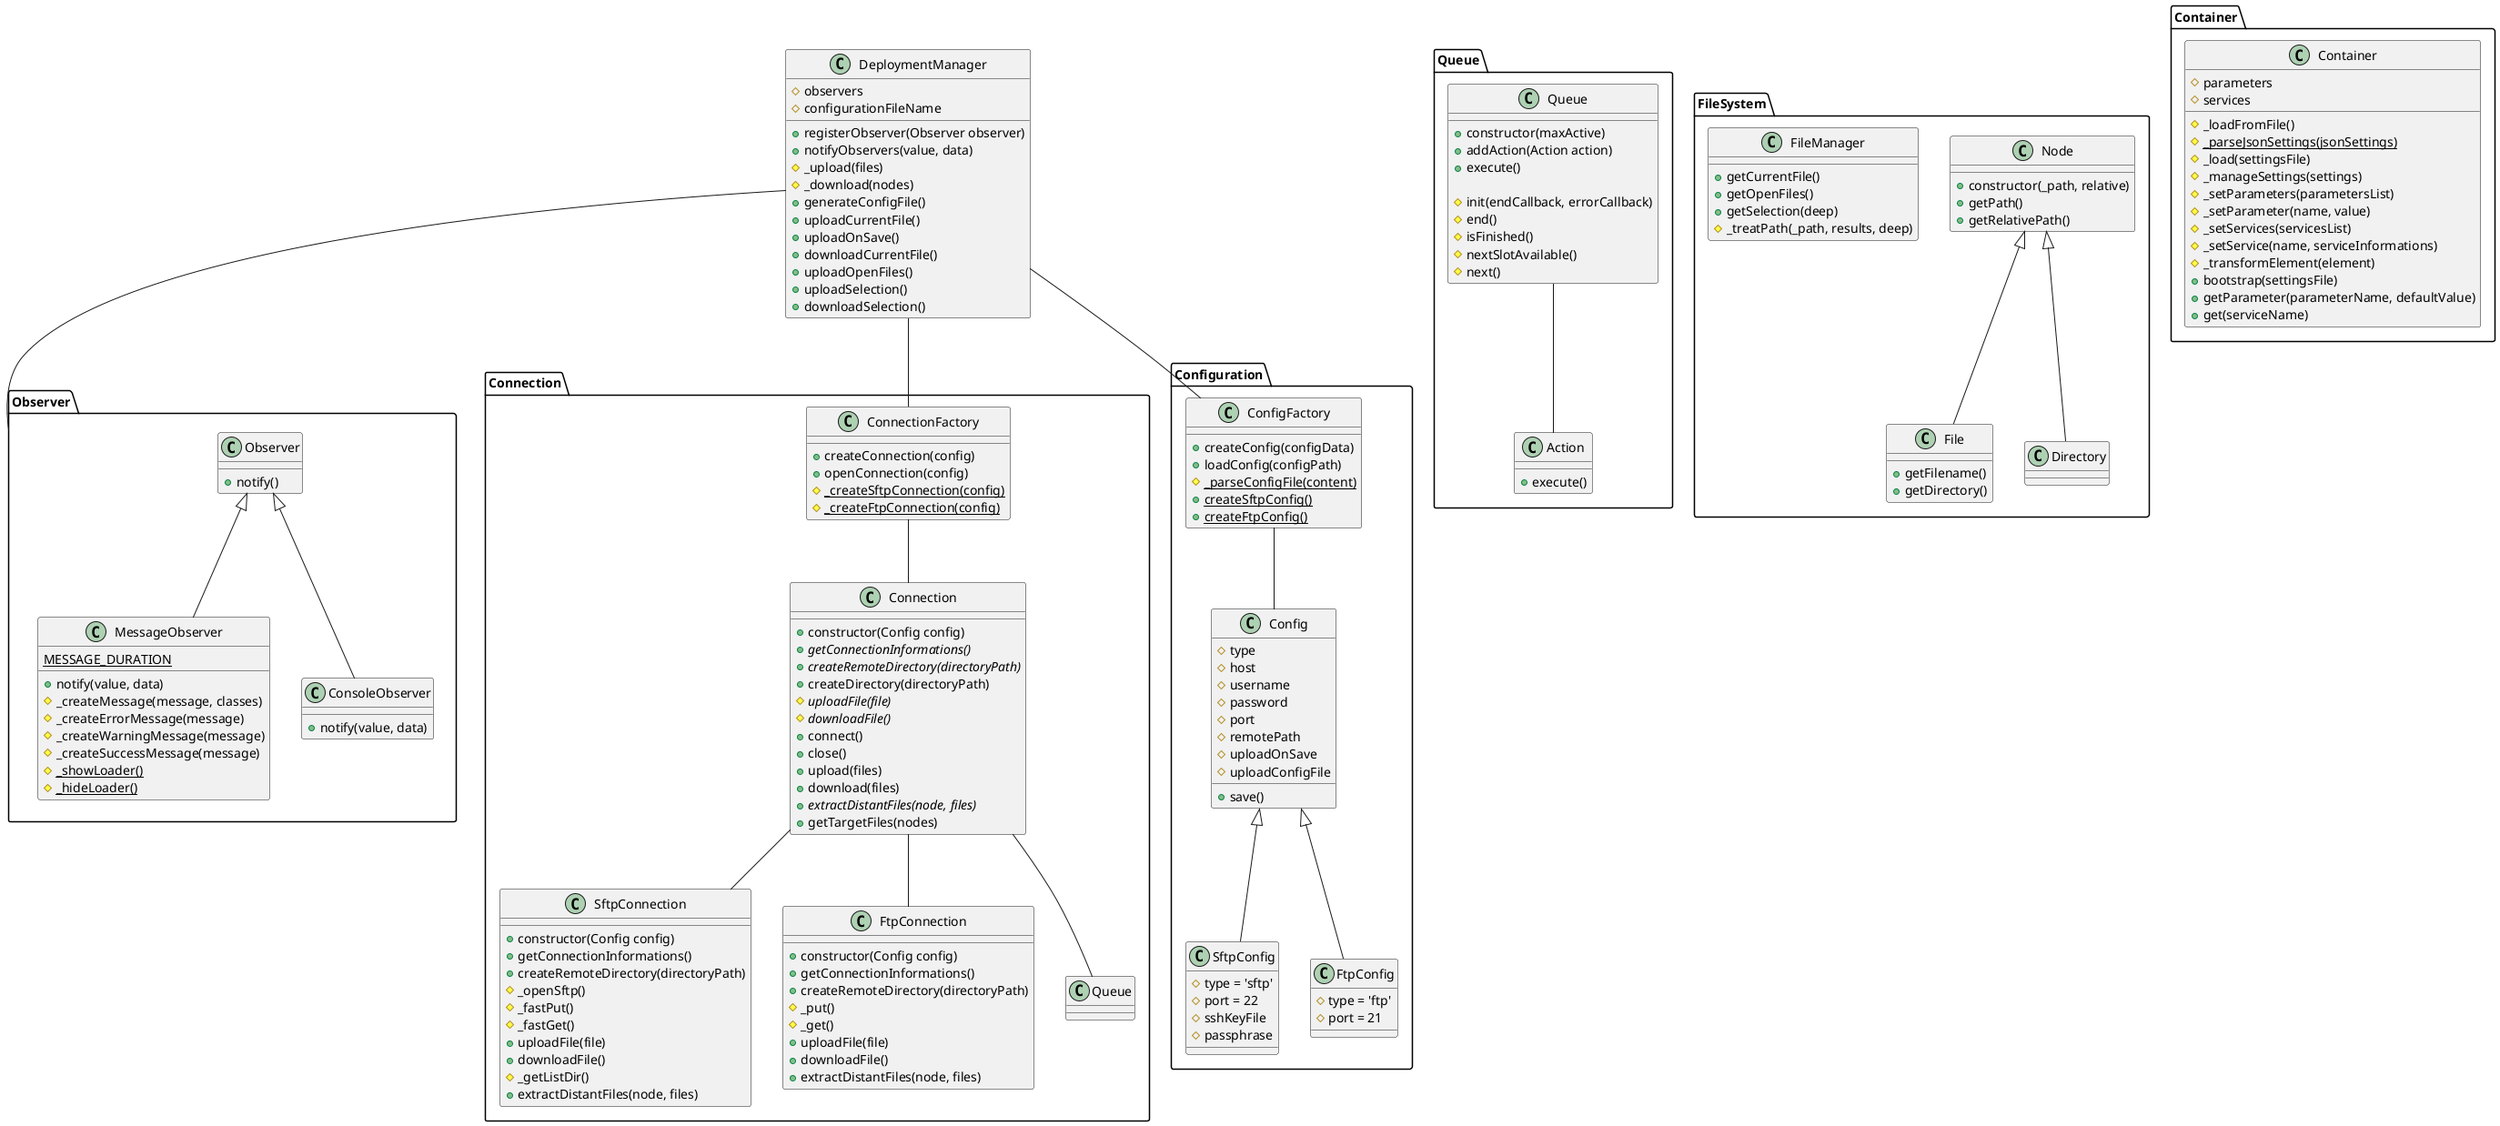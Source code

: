 @startuml

package Queue {
    class Queue {
        +constructor(maxActive)
        +addAction(Action action)
        +execute()

        #init(endCallback, errorCallback)
        #end()
        #isFinished()
        #nextSlotAvailable()
        #next()
    }
    class Action {
        +execute()
    }

    Queue -- Action
}

package Observer {
    class Observer {
        +notify()
    }

    class MessageObserver {
        {static} MESSAGE_DURATION

        +notify(value, data)
        #_createMessage(message, classes)
        #_createErrorMessage(message)
        #_createWarningMessage(message)
        #_createSuccessMessage(message)
        {static} #_showLoader()
        {static} #_hideLoader()
    }

    class ConsoleObserver {
        +notify(value, data)
    }

    Observer <|-- MessageObserver
    Observer <|-- ConsoleObserver
}

package FileSystem {
    class Node {
        +constructor(_path, relative)
        +getPath()
        +getRelativePath()
    }

    class File {
        +getFilename()
        +getDirectory()
    }

    class Directory {
    }

    class FileManager {
        +getCurrentFile()
        +getOpenFiles()
        +getSelection(deep)
        #_treatPath(_path, results, deep)
    }

    Node <|-- File
    Node <|-- Directory
}

package Connection {
    class Connection {
        +constructor(Config config)
        {abstract} +getConnectionInformations()
        {abstract} +createRemoteDirectory(directoryPath)
        +createDirectory(directoryPath)
        {abstract} #uploadFile(file)
        {abstract} #downloadFile()
        +connect()
        +close()
        +upload(files)
        +download(files)
        {abstract} +extractDistantFiles(node, files)
        +getTargetFiles(nodes)
    }

    class SftpConnection {
        +constructor(Config config)
        +getConnectionInformations()
        +createRemoteDirectory(directoryPath)
        #_openSftp()
        #_fastPut()
        #_fastGet()
        +uploadFile(file)
        +downloadFile()
        #_getListDir()
        +extractDistantFiles(node, files)
    }

    class FtpConnection {
        +constructor(Config config)
        +getConnectionInformations()
        +createRemoteDirectory(directoryPath)
        #_put()
        #_get()
        +uploadFile(file)
        +downloadFile()
        +extractDistantFiles(node, files)
    }

    class ConnectionFactory {
        +createConnection(config)
        +openConnection(config)
        {static} #_createSftpConnection(config)
        {static} #_createFtpConnection(config)
    }

    Connection -- Queue
    Connection -- SftpConnection
    Connection -- FtpConnection
    ConnectionFactory -- Connection
}

package Configuration {
    class Config {
        #type
        #host
        #username
        #password
        #port
        #remotePath
        #uploadOnSave
        #uploadConfigFile
        +save()
    }

    class SftpConfig {
        #type = 'sftp'
        #port = 22
        #sshKeyFile
        #passphrase
    }

    class FtpConfig {
        #type = 'ftp'
        #port = 21
    }

    class ConfigFactory {
        +createConfig(configData)
        +loadConfig(configPath)
        {static} #_parseConfigFile(content)
        {static} +createSftpConfig()
        {static} +createFtpConfig()
    }

    Config <|-- SftpConfig
    Config <|-- FtpConfig
    ConfigFactory -- Config
}

package Container {
    Class Container {
        #parameters
        #services

        #_loadFromFile()
        {static} #_parseJsonSettings(jsonSettings)
        #_load(settingsFile)
        #_manageSettings(settings)
        #_setParameters(parametersList)
        #_setParameter(name, value)
        #_setServices(servicesList)
        #_setService(name, serviceInformations)
        #_transformElement(element)
        +bootstrap(settingsFile)
        +getParameter(parameterName, defaultValue)
        +get(serviceName)
    }
}

class DeploymentManager {
    #observers
    #configurationFileName

    +registerObserver(Observer observer)
    +notifyObservers(value, data)
    #_upload(files)
    #_download(nodes)
    +generateConfigFile()
    +uploadCurrentFile()
    +uploadOnSave()
    +downloadCurrentFile()
    +uploadOpenFiles()
    +uploadSelection()
    +downloadSelection()
}

DeploymentManager -- Observer
DeploymentManager -- ConnectionFactory
DeploymentManager -- ConfigFactory

@enduml